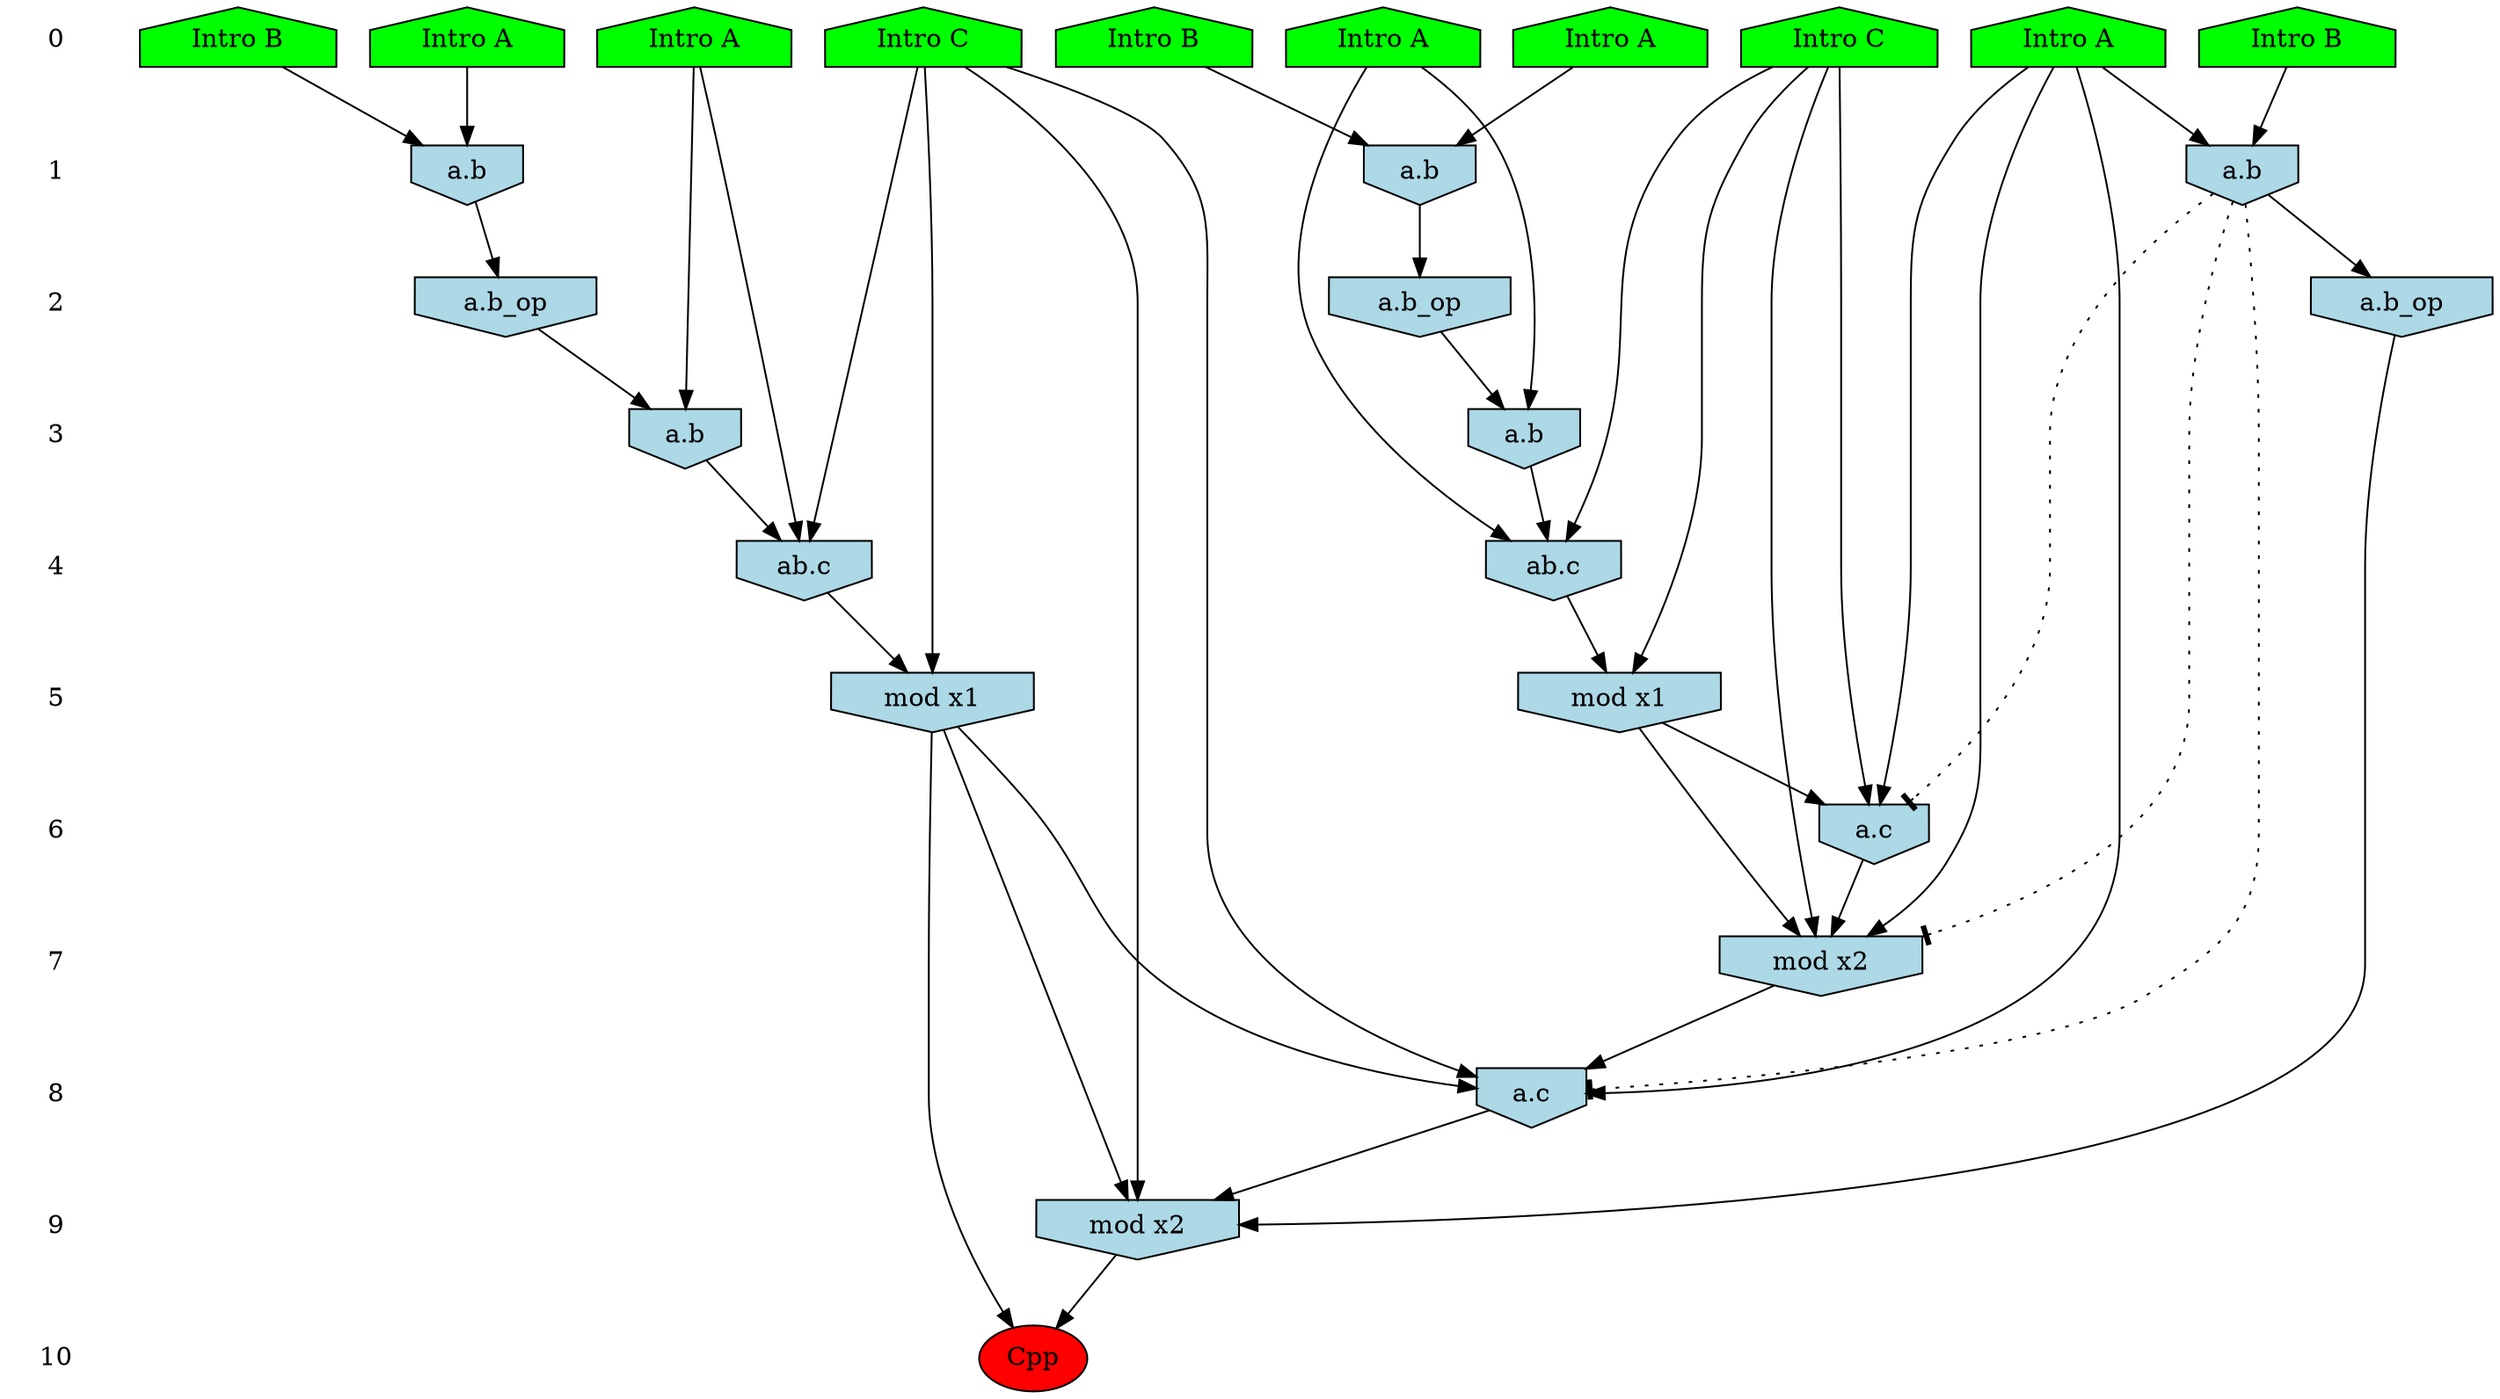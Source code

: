 /* Compression of 1 causal flows obtained in average at 2.084940E+01 t.u */
/* Compressed causal flows were: [3909] */
digraph G{
 ranksep=.5 ; 
{ rank = same ; "0" [shape=plaintext] ; node_1 [label ="Intro B", shape=house, style=filled, fillcolor=green] ;
node_2 [label ="Intro A", shape=house, style=filled, fillcolor=green] ;
node_3 [label ="Intro B", shape=house, style=filled, fillcolor=green] ;
node_4 [label ="Intro A", shape=house, style=filled, fillcolor=green] ;
node_5 [label ="Intro B", shape=house, style=filled, fillcolor=green] ;
node_6 [label ="Intro A", shape=house, style=filled, fillcolor=green] ;
node_7 [label ="Intro A", shape=house, style=filled, fillcolor=green] ;
node_8 [label ="Intro A", shape=house, style=filled, fillcolor=green] ;
node_9 [label ="Intro C", shape=house, style=filled, fillcolor=green] ;
node_10 [label ="Intro C", shape=house, style=filled, fillcolor=green] ;
}
{ rank = same ; "1" [shape=plaintext] ; node_11 [label="a.b", shape=invhouse, style=filled, fillcolor = lightblue] ;
node_15 [label="a.b", shape=invhouse, style=filled, fillcolor = lightblue] ;
node_24 [label="a.b", shape=invhouse, style=filled, fillcolor = lightblue] ;
}
{ rank = same ; "2" [shape=plaintext] ; node_12 [label="a.b_op", shape=invhouse, style=filled, fillcolor = lightblue] ;
node_17 [label="a.b_op", shape=invhouse, style=filled, fillcolor = lightblue] ;
node_25 [label="a.b_op", shape=invhouse, style=filled, fillcolor = lightblue] ;
}
{ rank = same ; "3" [shape=plaintext] ; node_13 [label="a.b", shape=invhouse, style=filled, fillcolor = lightblue] ;
node_18 [label="a.b", shape=invhouse, style=filled, fillcolor = lightblue] ;
}
{ rank = same ; "4" [shape=plaintext] ; node_14 [label="ab.c", shape=invhouse, style=filled, fillcolor = lightblue] ;
node_20 [label="ab.c", shape=invhouse, style=filled, fillcolor = lightblue] ;
}
{ rank = same ; "5" [shape=plaintext] ; node_16 [label="mod x1", shape=invhouse, style=filled, fillcolor = lightblue] ;
node_21 [label="mod x1", shape=invhouse, style=filled, fillcolor = lightblue] ;
}
{ rank = same ; "6" [shape=plaintext] ; node_19 [label="a.c", shape=invhouse, style=filled, fillcolor = lightblue] ;
}
{ rank = same ; "7" [shape=plaintext] ; node_22 [label="mod x2", shape=invhouse, style=filled, fillcolor = lightblue] ;
}
{ rank = same ; "8" [shape=plaintext] ; node_23 [label="a.c", shape=invhouse, style=filled, fillcolor = lightblue] ;
}
{ rank = same ; "9" [shape=plaintext] ; node_26 [label="mod x2", shape=invhouse, style=filled, fillcolor = lightblue] ;
}
{ rank = same ; "10" [shape=plaintext] ; node_27 [label ="Cpp", style=filled, fillcolor=red] ;
}
"0" -> "1" [style="invis"]; 
"1" -> "2" [style="invis"]; 
"2" -> "3" [style="invis"]; 
"3" -> "4" [style="invis"]; 
"4" -> "5" [style="invis"]; 
"5" -> "6" [style="invis"]; 
"6" -> "7" [style="invis"]; 
"7" -> "8" [style="invis"]; 
"8" -> "9" [style="invis"]; 
"9" -> "10" [style="invis"]; 
node_5 -> node_11
node_7 -> node_11
node_11 -> node_12
node_8 -> node_13
node_12 -> node_13
node_8 -> node_14
node_10 -> node_14
node_13 -> node_14
node_1 -> node_15
node_4 -> node_15
node_10 -> node_16
node_14 -> node_16
node_15 -> node_17
node_2 -> node_18
node_17 -> node_18
node_6 -> node_19
node_10 -> node_19
node_16 -> node_19
node_2 -> node_20
node_9 -> node_20
node_18 -> node_20
node_9 -> node_21
node_20 -> node_21
node_6 -> node_22
node_10 -> node_22
node_16 -> node_22
node_19 -> node_22
node_6 -> node_23
node_9 -> node_23
node_21 -> node_23
node_22 -> node_23
node_3 -> node_24
node_6 -> node_24
node_24 -> node_25
node_9 -> node_26
node_21 -> node_26
node_23 -> node_26
node_25 -> node_26
node_21 -> node_27
node_26 -> node_27
node_24 -> node_23 [style=dotted, arrowhead = tee] 
node_24 -> node_22 [style=dotted, arrowhead = tee] 
node_24 -> node_19 [style=dotted, arrowhead = tee] 
}
/*
 Dot generation time: 0.000137
*/
